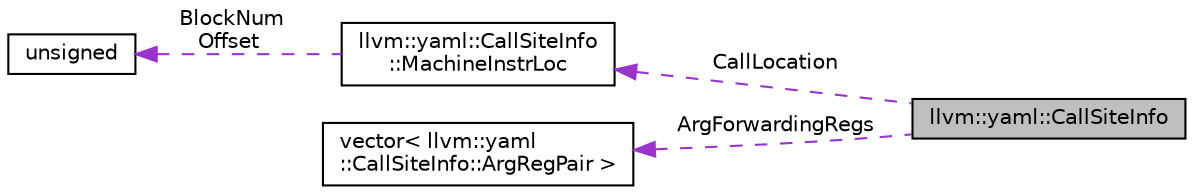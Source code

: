 digraph "llvm::yaml::CallSiteInfo"
{
 // LATEX_PDF_SIZE
  bgcolor="transparent";
  edge [fontname="Helvetica",fontsize="10",labelfontname="Helvetica",labelfontsize="10"];
  node [fontname="Helvetica",fontsize="10",shape="box"];
  rankdir="LR";
  Node1 [label="llvm::yaml::CallSiteInfo",height=0.2,width=0.4,color="black", fillcolor="grey75", style="filled", fontcolor="black",tooltip="Serializable representation of CallSiteInfo."];
  Node2 -> Node1 [dir="back",color="darkorchid3",fontsize="10",style="dashed",label=" CallLocation" ,fontname="Helvetica"];
  Node2 [label="llvm::yaml::CallSiteInfo\l::MachineInstrLoc",height=0.2,width=0.4,color="black",URL="$structllvm_1_1yaml_1_1CallSiteInfo_1_1MachineInstrLoc.html",tooltip="Identifies call instruction location in machine function."];
  Node3 -> Node2 [dir="back",color="darkorchid3",fontsize="10",style="dashed",label=" BlockNum\nOffset" ,fontname="Helvetica"];
  Node3 [label="unsigned",height=0.2,width=0.4,color="black",URL="$classunsigned.html",tooltip=" "];
  Node4 -> Node1 [dir="back",color="darkorchid3",fontsize="10",style="dashed",label=" ArgForwardingRegs" ,fontname="Helvetica"];
  Node4 [label="vector\< llvm::yaml\l::CallSiteInfo::ArgRegPair \>",height=0.2,width=0.4,color="black",tooltip=" "];
}
